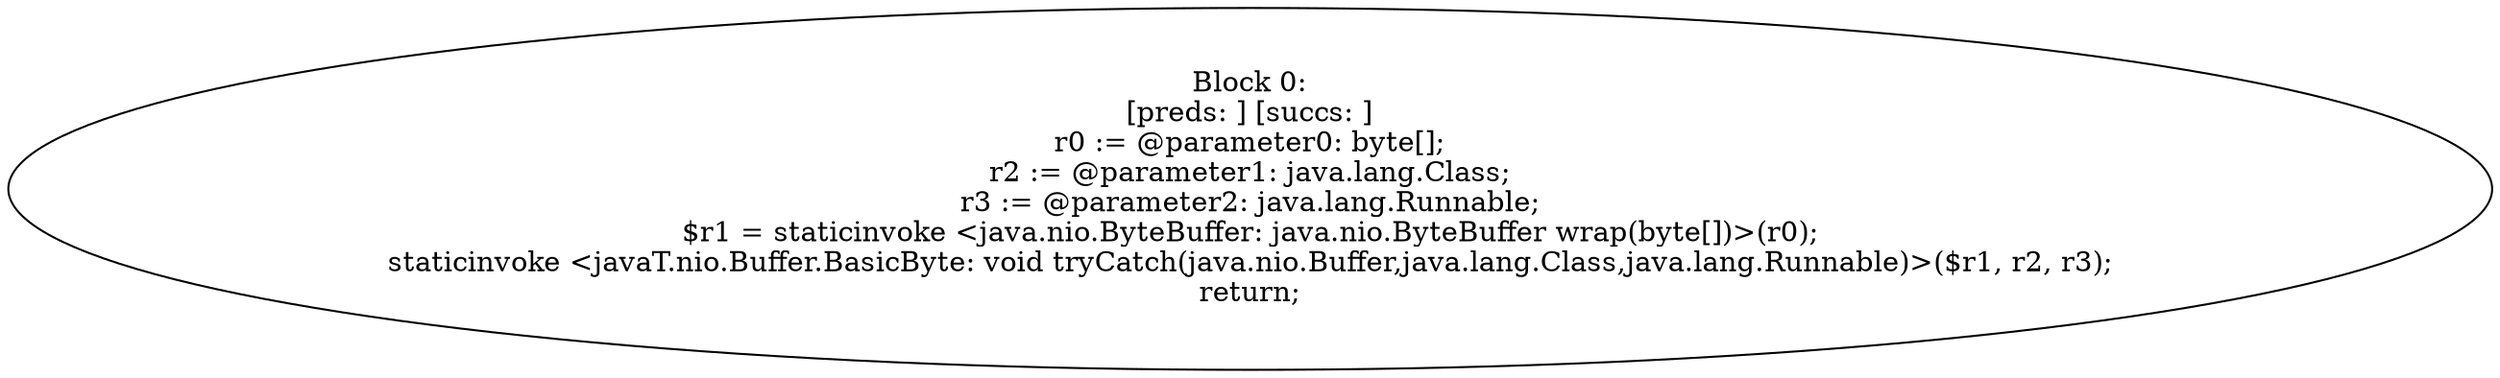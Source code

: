 digraph "unitGraph" {
    "Block 0:
[preds: ] [succs: ]
r0 := @parameter0: byte[];
r2 := @parameter1: java.lang.Class;
r3 := @parameter2: java.lang.Runnable;
$r1 = staticinvoke <java.nio.ByteBuffer: java.nio.ByteBuffer wrap(byte[])>(r0);
staticinvoke <javaT.nio.Buffer.BasicByte: void tryCatch(java.nio.Buffer,java.lang.Class,java.lang.Runnable)>($r1, r2, r3);
return;
"
}

